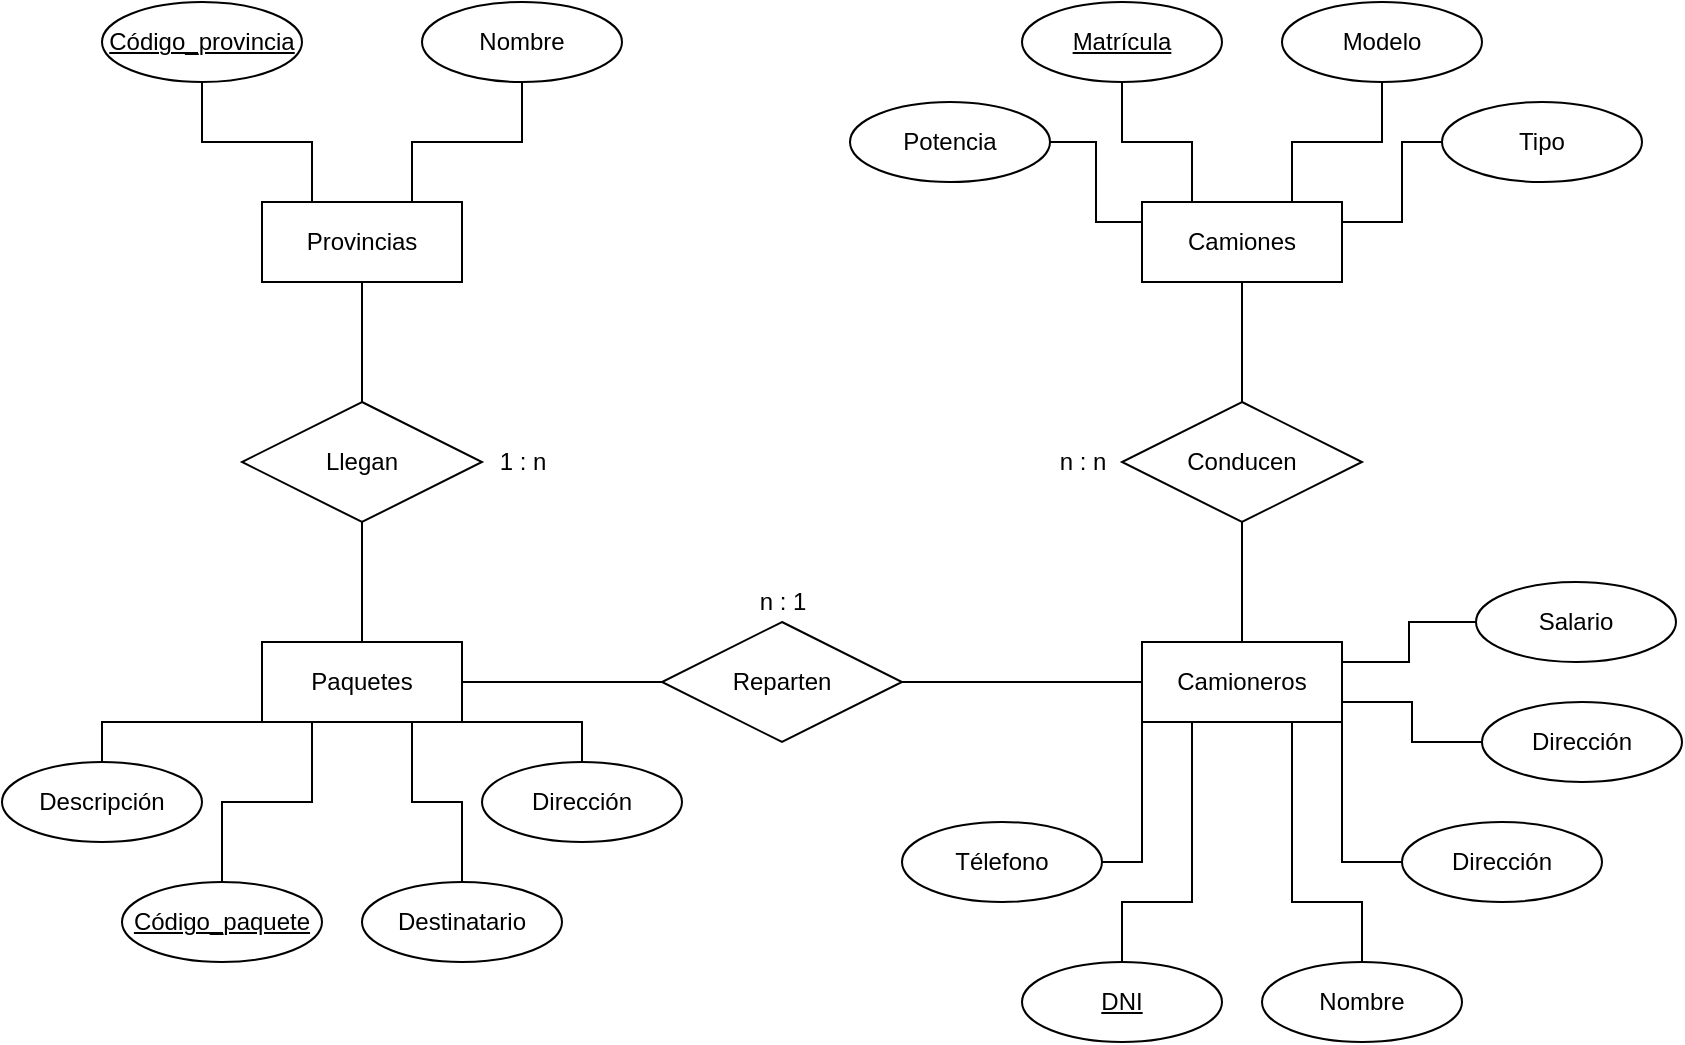 <mxfile version="13.7.9" type="device"><diagram id="jyR9Cw404TpHkcRxeeRt" name="Página-1"><mxGraphModel dx="1679" dy="494" grid="1" gridSize="10" guides="1" tooltips="1" connect="1" arrows="1" fold="1" page="1" pageScale="1" pageWidth="827" pageHeight="1169" math="0" shadow="0"><root><mxCell id="0"/><mxCell id="1" parent="0"/><mxCell id="hFsjFcN-lq0VDGXqvaHM-1" value="Camiones" style="whiteSpace=wrap;html=1;align=center;" vertex="1" parent="1"><mxGeometry x="560" y="140" width="100" height="40" as="geometry"/></mxCell><mxCell id="hFsjFcN-lq0VDGXqvaHM-13" style="edgeStyle=orthogonalEdgeStyle;rounded=0;orthogonalLoop=1;jettySize=auto;html=1;entryX=0.5;entryY=1;entryDx=0;entryDy=0;endArrow=none;endFill=0;" edge="1" parent="1" source="hFsjFcN-lq0VDGXqvaHM-2" target="hFsjFcN-lq0VDGXqvaHM-7"><mxGeometry relative="1" as="geometry"/></mxCell><mxCell id="hFsjFcN-lq0VDGXqvaHM-2" value="Camioneros" style="whiteSpace=wrap;html=1;align=center;" vertex="1" parent="1"><mxGeometry x="560" y="360" width="100" height="40" as="geometry"/></mxCell><mxCell id="hFsjFcN-lq0VDGXqvaHM-10" style="edgeStyle=orthogonalEdgeStyle;rounded=0;orthogonalLoop=1;jettySize=auto;html=1;entryX=0;entryY=0.5;entryDx=0;entryDy=0;endArrow=none;endFill=0;" edge="1" parent="1" source="hFsjFcN-lq0VDGXqvaHM-3" target="hFsjFcN-lq0VDGXqvaHM-6"><mxGeometry relative="1" as="geometry"/></mxCell><mxCell id="hFsjFcN-lq0VDGXqvaHM-3" value="Paquetes" style="whiteSpace=wrap;html=1;align=center;" vertex="1" parent="1"><mxGeometry x="120" y="360" width="100" height="40" as="geometry"/></mxCell><mxCell id="hFsjFcN-lq0VDGXqvaHM-4" value="Provincias" style="whiteSpace=wrap;html=1;align=center;" vertex="1" parent="1"><mxGeometry x="120" y="140" width="100" height="40" as="geometry"/></mxCell><mxCell id="hFsjFcN-lq0VDGXqvaHM-8" style="edgeStyle=orthogonalEdgeStyle;rounded=0;orthogonalLoop=1;jettySize=auto;html=1;entryX=0.5;entryY=0;entryDx=0;entryDy=0;endArrow=none;endFill=0;" edge="1" parent="1" source="hFsjFcN-lq0VDGXqvaHM-5" target="hFsjFcN-lq0VDGXqvaHM-3"><mxGeometry relative="1" as="geometry"/></mxCell><mxCell id="hFsjFcN-lq0VDGXqvaHM-9" style="edgeStyle=orthogonalEdgeStyle;rounded=0;orthogonalLoop=1;jettySize=auto;html=1;entryX=0.5;entryY=1;entryDx=0;entryDy=0;endArrow=none;endFill=0;" edge="1" parent="1" source="hFsjFcN-lq0VDGXqvaHM-5" target="hFsjFcN-lq0VDGXqvaHM-4"><mxGeometry relative="1" as="geometry"/></mxCell><mxCell id="hFsjFcN-lq0VDGXqvaHM-5" value="Llegan" style="shape=rhombus;perimeter=rhombusPerimeter;whiteSpace=wrap;html=1;align=center;" vertex="1" parent="1"><mxGeometry x="110" y="240" width="120" height="60" as="geometry"/></mxCell><mxCell id="hFsjFcN-lq0VDGXqvaHM-11" style="edgeStyle=orthogonalEdgeStyle;rounded=0;orthogonalLoop=1;jettySize=auto;html=1;entryX=0;entryY=0.5;entryDx=0;entryDy=0;endArrow=none;endFill=0;" edge="1" parent="1" source="hFsjFcN-lq0VDGXqvaHM-6" target="hFsjFcN-lq0VDGXqvaHM-2"><mxGeometry relative="1" as="geometry"/></mxCell><mxCell id="hFsjFcN-lq0VDGXqvaHM-6" value="Reparten" style="shape=rhombus;perimeter=rhombusPerimeter;whiteSpace=wrap;html=1;align=center;" vertex="1" parent="1"><mxGeometry x="320" y="350" width="120" height="60" as="geometry"/></mxCell><mxCell id="hFsjFcN-lq0VDGXqvaHM-14" style="edgeStyle=orthogonalEdgeStyle;rounded=0;orthogonalLoop=1;jettySize=auto;html=1;entryX=0.5;entryY=1;entryDx=0;entryDy=0;endArrow=none;endFill=0;" edge="1" parent="1" source="hFsjFcN-lq0VDGXqvaHM-7" target="hFsjFcN-lq0VDGXqvaHM-1"><mxGeometry relative="1" as="geometry"/></mxCell><mxCell id="hFsjFcN-lq0VDGXqvaHM-7" value="Conducen" style="shape=rhombus;perimeter=rhombusPerimeter;whiteSpace=wrap;html=1;align=center;" vertex="1" parent="1"><mxGeometry x="550" y="240" width="120" height="60" as="geometry"/></mxCell><mxCell id="hFsjFcN-lq0VDGXqvaHM-19" style="edgeStyle=orthogonalEdgeStyle;rounded=0;orthogonalLoop=1;jettySize=auto;html=1;entryX=0.25;entryY=0;entryDx=0;entryDy=0;endArrow=none;endFill=0;" edge="1" parent="1" source="hFsjFcN-lq0VDGXqvaHM-15" target="hFsjFcN-lq0VDGXqvaHM-1"><mxGeometry relative="1" as="geometry"/></mxCell><mxCell id="hFsjFcN-lq0VDGXqvaHM-15" value="Matrícula" style="ellipse;whiteSpace=wrap;html=1;align=center;fontStyle=4;" vertex="1" parent="1"><mxGeometry x="500" y="40" width="100" height="40" as="geometry"/></mxCell><mxCell id="hFsjFcN-lq0VDGXqvaHM-20" style="edgeStyle=orthogonalEdgeStyle;rounded=0;orthogonalLoop=1;jettySize=auto;html=1;entryX=0.75;entryY=0;entryDx=0;entryDy=0;endArrow=none;endFill=0;" edge="1" parent="1" source="hFsjFcN-lq0VDGXqvaHM-16" target="hFsjFcN-lq0VDGXqvaHM-1"><mxGeometry relative="1" as="geometry"/></mxCell><mxCell id="hFsjFcN-lq0VDGXqvaHM-16" value="Modelo" style="ellipse;whiteSpace=wrap;html=1;align=center;" vertex="1" parent="1"><mxGeometry x="630" y="40" width="100" height="40" as="geometry"/></mxCell><mxCell id="hFsjFcN-lq0VDGXqvaHM-22" style="edgeStyle=orthogonalEdgeStyle;rounded=0;orthogonalLoop=1;jettySize=auto;html=1;entryX=1;entryY=0.25;entryDx=0;entryDy=0;endArrow=none;endFill=0;" edge="1" parent="1" source="hFsjFcN-lq0VDGXqvaHM-17" target="hFsjFcN-lq0VDGXqvaHM-1"><mxGeometry relative="1" as="geometry"><Array as="points"><mxPoint x="690" y="110"/><mxPoint x="690" y="150"/></Array></mxGeometry></mxCell><mxCell id="hFsjFcN-lq0VDGXqvaHM-17" value="Tipo" style="ellipse;whiteSpace=wrap;html=1;align=center;" vertex="1" parent="1"><mxGeometry x="710" y="90" width="100" height="40" as="geometry"/></mxCell><mxCell id="hFsjFcN-lq0VDGXqvaHM-21" style="edgeStyle=orthogonalEdgeStyle;rounded=0;orthogonalLoop=1;jettySize=auto;html=1;entryX=0;entryY=0.25;entryDx=0;entryDy=0;endArrow=none;endFill=0;" edge="1" parent="1" source="hFsjFcN-lq0VDGXqvaHM-18" target="hFsjFcN-lq0VDGXqvaHM-1"><mxGeometry relative="1" as="geometry"/></mxCell><mxCell id="hFsjFcN-lq0VDGXqvaHM-18" value="Potencia" style="ellipse;whiteSpace=wrap;html=1;align=center;" vertex="1" parent="1"><mxGeometry x="414" y="90" width="100" height="40" as="geometry"/></mxCell><mxCell id="hFsjFcN-lq0VDGXqvaHM-24" style="edgeStyle=orthogonalEdgeStyle;rounded=0;orthogonalLoop=1;jettySize=auto;html=1;entryX=0.25;entryY=0;entryDx=0;entryDy=0;endArrow=none;endFill=0;" edge="1" parent="1" source="hFsjFcN-lq0VDGXqvaHM-23" target="hFsjFcN-lq0VDGXqvaHM-4"><mxGeometry relative="1" as="geometry"/></mxCell><mxCell id="hFsjFcN-lq0VDGXqvaHM-23" value="Código_provincia" style="ellipse;whiteSpace=wrap;html=1;align=center;fontStyle=4;" vertex="1" parent="1"><mxGeometry x="40" y="40" width="100" height="40" as="geometry"/></mxCell><mxCell id="hFsjFcN-lq0VDGXqvaHM-26" style="edgeStyle=orthogonalEdgeStyle;rounded=0;orthogonalLoop=1;jettySize=auto;html=1;entryX=0.75;entryY=0;entryDx=0;entryDy=0;endArrow=none;endFill=0;" edge="1" parent="1" source="hFsjFcN-lq0VDGXqvaHM-25" target="hFsjFcN-lq0VDGXqvaHM-4"><mxGeometry relative="1" as="geometry"/></mxCell><mxCell id="hFsjFcN-lq0VDGXqvaHM-25" value="Nombre" style="ellipse;whiteSpace=wrap;html=1;align=center;" vertex="1" parent="1"><mxGeometry x="200" y="40" width="100" height="40" as="geometry"/></mxCell><mxCell id="hFsjFcN-lq0VDGXqvaHM-31" style="edgeStyle=orthogonalEdgeStyle;rounded=0;orthogonalLoop=1;jettySize=auto;html=1;entryX=0.25;entryY=1;entryDx=0;entryDy=0;endArrow=none;endFill=0;" edge="1" parent="1" source="hFsjFcN-lq0VDGXqvaHM-27" target="hFsjFcN-lq0VDGXqvaHM-3"><mxGeometry relative="1" as="geometry"/></mxCell><mxCell id="hFsjFcN-lq0VDGXqvaHM-27" value="Código_paquete" style="ellipse;whiteSpace=wrap;html=1;align=center;fontStyle=4;" vertex="1" parent="1"><mxGeometry x="50" y="480" width="100" height="40" as="geometry"/></mxCell><mxCell id="hFsjFcN-lq0VDGXqvaHM-32" style="edgeStyle=orthogonalEdgeStyle;rounded=0;orthogonalLoop=1;jettySize=auto;html=1;entryX=0.75;entryY=1;entryDx=0;entryDy=0;endArrow=none;endFill=0;" edge="1" parent="1" source="hFsjFcN-lq0VDGXqvaHM-28" target="hFsjFcN-lq0VDGXqvaHM-3"><mxGeometry relative="1" as="geometry"/></mxCell><mxCell id="hFsjFcN-lq0VDGXqvaHM-28" value="Destinatario" style="ellipse;whiteSpace=wrap;html=1;align=center;" vertex="1" parent="1"><mxGeometry x="170" y="480" width="100" height="40" as="geometry"/></mxCell><mxCell id="hFsjFcN-lq0VDGXqvaHM-34" style="edgeStyle=orthogonalEdgeStyle;rounded=0;orthogonalLoop=1;jettySize=auto;html=1;entryX=0;entryY=1;entryDx=0;entryDy=0;endArrow=none;endFill=0;" edge="1" parent="1" source="hFsjFcN-lq0VDGXqvaHM-29" target="hFsjFcN-lq0VDGXqvaHM-3"><mxGeometry relative="1" as="geometry"><Array as="points"><mxPoint x="40" y="400"/></Array></mxGeometry></mxCell><mxCell id="hFsjFcN-lq0VDGXqvaHM-29" value="Descripción" style="ellipse;whiteSpace=wrap;html=1;align=center;" vertex="1" parent="1"><mxGeometry x="-10" y="420" width="100" height="40" as="geometry"/></mxCell><mxCell id="hFsjFcN-lq0VDGXqvaHM-33" style="edgeStyle=orthogonalEdgeStyle;rounded=0;orthogonalLoop=1;jettySize=auto;html=1;entryX=1;entryY=1;entryDx=0;entryDy=0;endArrow=none;endFill=0;" edge="1" parent="1" source="hFsjFcN-lq0VDGXqvaHM-30" target="hFsjFcN-lq0VDGXqvaHM-3"><mxGeometry relative="1" as="geometry"><Array as="points"><mxPoint x="280" y="400"/></Array></mxGeometry></mxCell><mxCell id="hFsjFcN-lq0VDGXqvaHM-30" value="Dirección" style="ellipse;whiteSpace=wrap;html=1;align=center;" vertex="1" parent="1"><mxGeometry x="230" y="420" width="100" height="40" as="geometry"/></mxCell><mxCell id="hFsjFcN-lq0VDGXqvaHM-42" style="edgeStyle=orthogonalEdgeStyle;rounded=0;orthogonalLoop=1;jettySize=auto;html=1;entryX=0.25;entryY=1;entryDx=0;entryDy=0;endArrow=none;endFill=0;" edge="1" parent="1" source="hFsjFcN-lq0VDGXqvaHM-35" target="hFsjFcN-lq0VDGXqvaHM-2"><mxGeometry relative="1" as="geometry"><Array as="points"><mxPoint x="550" y="490"/><mxPoint x="585" y="490"/></Array></mxGeometry></mxCell><mxCell id="hFsjFcN-lq0VDGXqvaHM-35" value="DNI" style="ellipse;whiteSpace=wrap;html=1;align=center;fontStyle=4;" vertex="1" parent="1"><mxGeometry x="500" y="520" width="100" height="40" as="geometry"/></mxCell><mxCell id="hFsjFcN-lq0VDGXqvaHM-44" style="edgeStyle=orthogonalEdgeStyle;rounded=0;orthogonalLoop=1;jettySize=auto;html=1;entryX=0.75;entryY=1;entryDx=0;entryDy=0;endArrow=none;endFill=0;" edge="1" parent="1" source="hFsjFcN-lq0VDGXqvaHM-36" target="hFsjFcN-lq0VDGXqvaHM-2"><mxGeometry relative="1" as="geometry"><Array as="points"><mxPoint x="670" y="490"/><mxPoint x="635" y="490"/></Array></mxGeometry></mxCell><mxCell id="hFsjFcN-lq0VDGXqvaHM-36" value="Nombre" style="ellipse;whiteSpace=wrap;html=1;align=center;" vertex="1" parent="1"><mxGeometry x="620" y="520" width="100" height="40" as="geometry"/></mxCell><mxCell id="hFsjFcN-lq0VDGXqvaHM-41" style="edgeStyle=orthogonalEdgeStyle;rounded=0;orthogonalLoop=1;jettySize=auto;html=1;entryX=0;entryY=1;entryDx=0;entryDy=0;endArrow=none;endFill=0;" edge="1" parent="1" source="hFsjFcN-lq0VDGXqvaHM-37" target="hFsjFcN-lq0VDGXqvaHM-2"><mxGeometry relative="1" as="geometry"/></mxCell><mxCell id="hFsjFcN-lq0VDGXqvaHM-37" value="Télefono" style="ellipse;whiteSpace=wrap;html=1;align=center;" vertex="1" parent="1"><mxGeometry x="440" y="450" width="100" height="40" as="geometry"/></mxCell><mxCell id="hFsjFcN-lq0VDGXqvaHM-43" style="edgeStyle=orthogonalEdgeStyle;rounded=0;orthogonalLoop=1;jettySize=auto;html=1;entryX=1;entryY=1;entryDx=0;entryDy=0;endArrow=none;endFill=0;" edge="1" parent="1" source="hFsjFcN-lq0VDGXqvaHM-38" target="hFsjFcN-lq0VDGXqvaHM-2"><mxGeometry relative="1" as="geometry"/></mxCell><mxCell id="hFsjFcN-lq0VDGXqvaHM-38" value="Dirección" style="ellipse;whiteSpace=wrap;html=1;align=center;" vertex="1" parent="1"><mxGeometry x="690" y="450" width="100" height="40" as="geometry"/></mxCell><mxCell id="hFsjFcN-lq0VDGXqvaHM-45" style="edgeStyle=orthogonalEdgeStyle;rounded=0;orthogonalLoop=1;jettySize=auto;html=1;entryX=1;entryY=0.75;entryDx=0;entryDy=0;endArrow=none;endFill=0;" edge="1" parent="1" source="hFsjFcN-lq0VDGXqvaHM-39" target="hFsjFcN-lq0VDGXqvaHM-2"><mxGeometry relative="1" as="geometry"/></mxCell><mxCell id="hFsjFcN-lq0VDGXqvaHM-39" value="Dirección" style="ellipse;whiteSpace=wrap;html=1;align=center;" vertex="1" parent="1"><mxGeometry x="730" y="390" width="100" height="40" as="geometry"/></mxCell><mxCell id="hFsjFcN-lq0VDGXqvaHM-46" style="edgeStyle=orthogonalEdgeStyle;rounded=0;orthogonalLoop=1;jettySize=auto;html=1;entryX=1;entryY=0.25;entryDx=0;entryDy=0;endArrow=none;endFill=0;" edge="1" parent="1" source="hFsjFcN-lq0VDGXqvaHM-40" target="hFsjFcN-lq0VDGXqvaHM-2"><mxGeometry relative="1" as="geometry"/></mxCell><mxCell id="hFsjFcN-lq0VDGXqvaHM-40" value="Salario" style="ellipse;whiteSpace=wrap;html=1;align=center;" vertex="1" parent="1"><mxGeometry x="727" y="330" width="100" height="40" as="geometry"/></mxCell><mxCell id="hFsjFcN-lq0VDGXqvaHM-47" value="n : n" style="text;html=1;resizable=0;autosize=1;align=center;verticalAlign=middle;points=[];fillColor=none;strokeColor=none;rounded=0;" vertex="1" parent="1"><mxGeometry x="510" y="260" width="40" height="20" as="geometry"/></mxCell><mxCell id="hFsjFcN-lq0VDGXqvaHM-48" value="n : 1" style="text;html=1;resizable=0;autosize=1;align=center;verticalAlign=middle;points=[];fillColor=none;strokeColor=none;rounded=0;" vertex="1" parent="1"><mxGeometry x="360" y="330" width="40" height="20" as="geometry"/></mxCell><mxCell id="hFsjFcN-lq0VDGXqvaHM-49" value="1 : n" style="text;html=1;resizable=0;autosize=1;align=center;verticalAlign=middle;points=[];fillColor=none;strokeColor=none;rounded=0;" vertex="1" parent="1"><mxGeometry x="230" y="260" width="40" height="20" as="geometry"/></mxCell></root></mxGraphModel></diagram></mxfile>